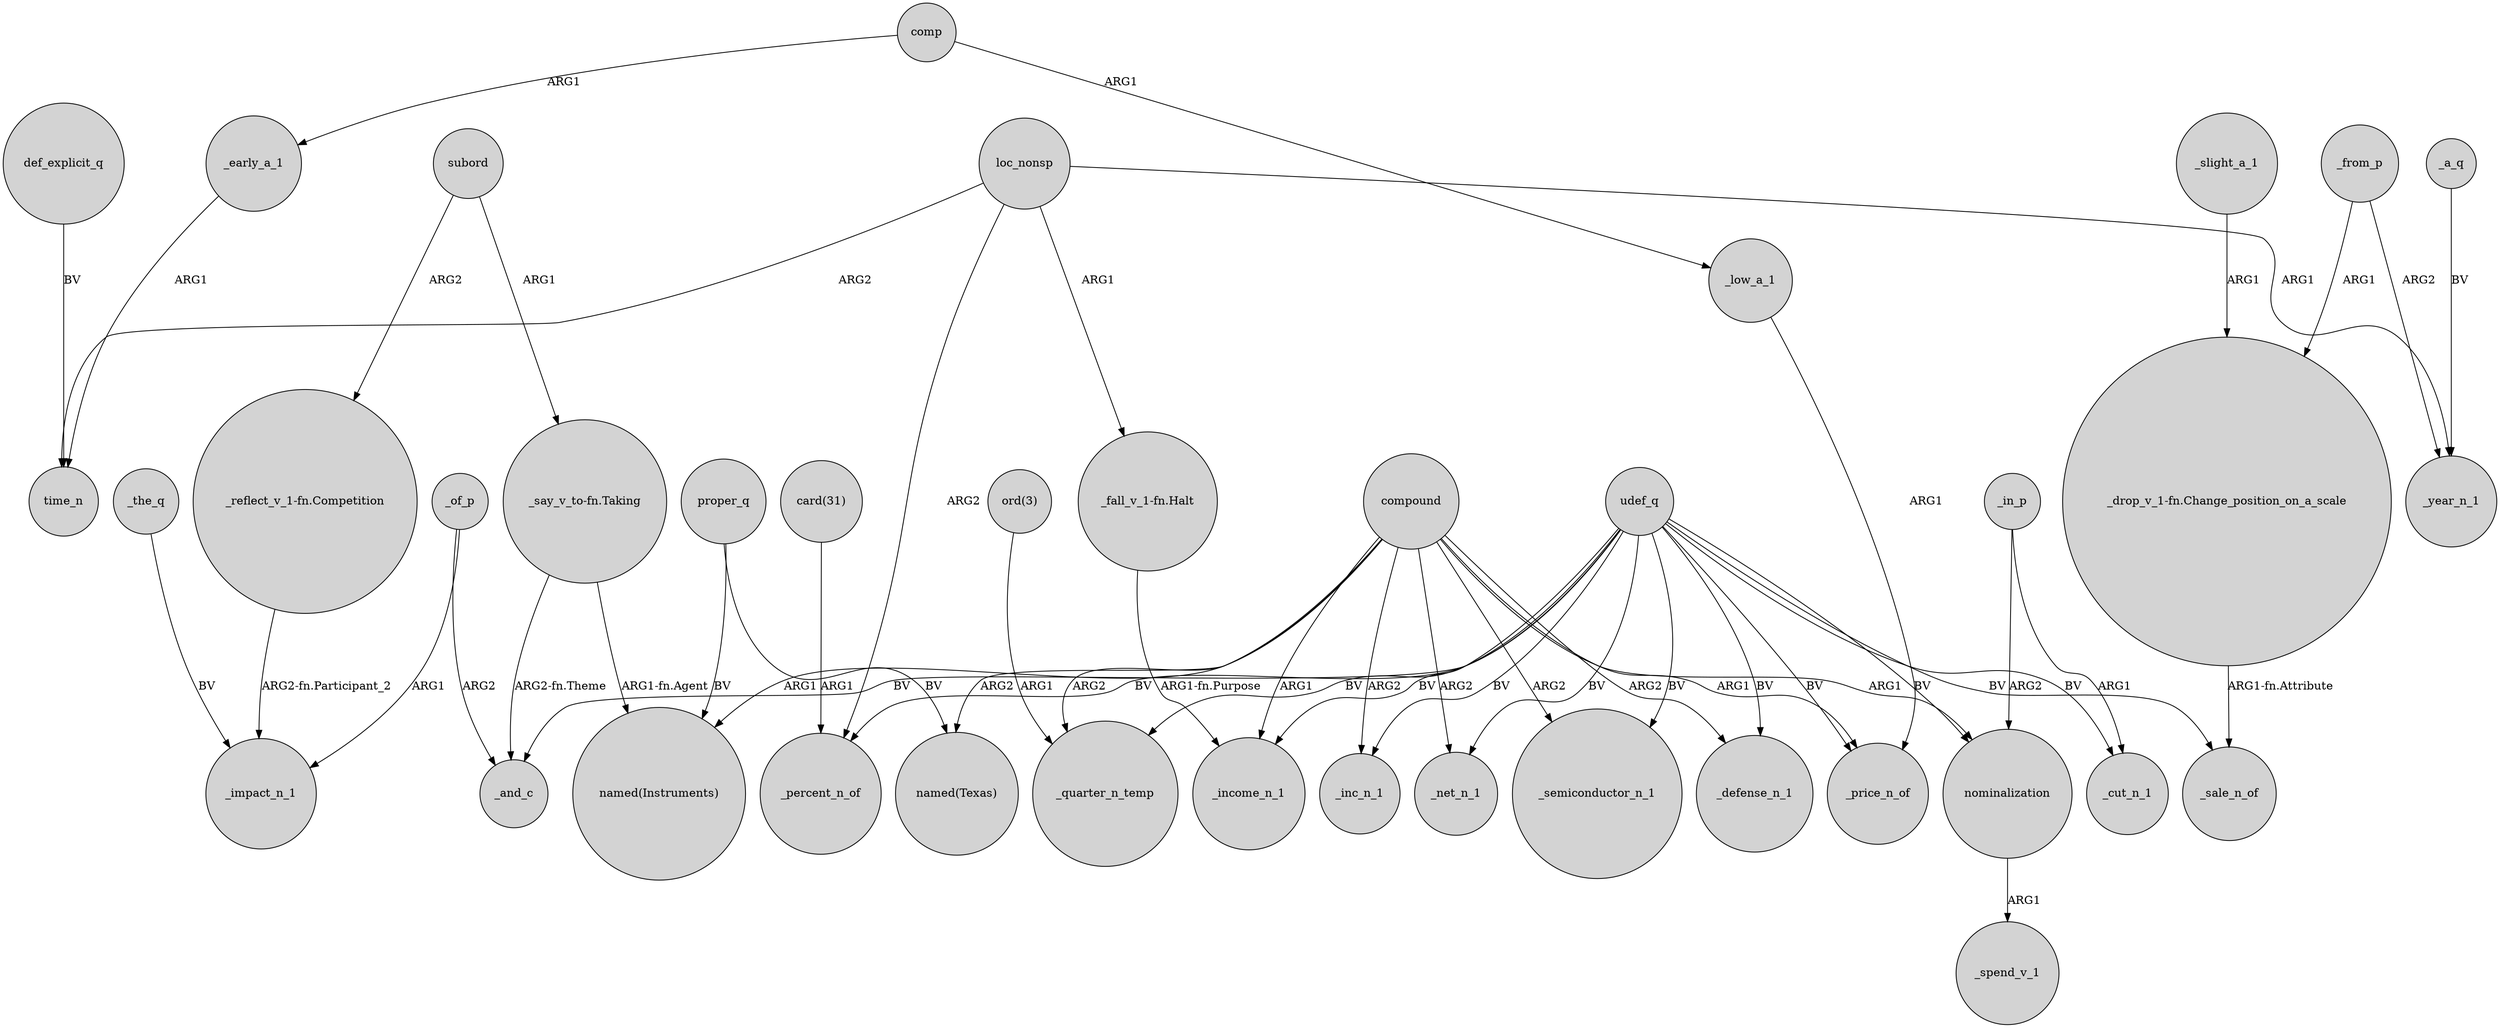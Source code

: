 digraph {
	node [shape=circle style=filled]
	_early_a_1 -> time_n [label=ARG1]
	proper_q -> "named(Texas)" [label=BV]
	"card(31)" -> _percent_n_of [label=ARG1]
	proper_q -> "named(Instruments)" [label=BV]
	_of_p -> _and_c [label=ARG2]
	compound -> _net_n_1 [label=ARG2]
	"ord(3)" -> _quarter_n_temp [label=ARG1]
	comp -> _low_a_1 [label=ARG1]
	_the_q -> _impact_n_1 [label=BV]
	_of_p -> _impact_n_1 [label=ARG1]
	"_say_v_to-fn.Taking" -> _and_c [label="ARG2-fn.Theme"]
	udef_q -> _price_n_of [label=BV]
	loc_nonsp -> _year_n_1 [label=ARG1]
	udef_q -> _income_n_1 [label=BV]
	udef_q -> nominalization [label=BV]
	compound -> "named(Texas)" [label=ARG2]
	udef_q -> _semiconductor_n_1 [label=BV]
	comp -> _early_a_1 [label=ARG1]
	udef_q -> _sale_n_of [label=BV]
	"_say_v_to-fn.Taking" -> "named(Instruments)" [label="ARG1-fn.Agent"]
	udef_q -> _defense_n_1 [label=BV]
	_a_q -> _year_n_1 [label=BV]
	udef_q -> _and_c [label=BV]
	_low_a_1 -> _price_n_of [label=ARG1]
	nominalization -> _spend_v_1 [label=ARG1]
	compound -> nominalization [label=ARG1]
	subord -> "_say_v_to-fn.Taking" [label=ARG1]
	udef_q -> _inc_n_1 [label=BV]
	loc_nonsp -> "_fall_v_1-fn.Halt" [label=ARG1]
	compound -> "named(Instruments)" [label=ARG1]
	compound -> _inc_n_1 [label=ARG2]
	compound -> _income_n_1 [label=ARG1]
	compound -> _quarter_n_temp [label=ARG2]
	"_drop_v_1-fn.Change_position_on_a_scale" -> _sale_n_of [label="ARG1-fn.Attribute"]
	_from_p -> "_drop_v_1-fn.Change_position_on_a_scale" [label=ARG1]
	udef_q -> _percent_n_of [label=BV]
	udef_q -> _net_n_1 [label=BV]
	"_reflect_v_1-fn.Competition" -> _impact_n_1 [label="ARG2-fn.Participant_2"]
	_from_p -> _year_n_1 [label=ARG2]
	udef_q -> _quarter_n_temp [label=BV]
	_in_p -> _cut_n_1 [label=ARG1]
	"_fall_v_1-fn.Halt" -> _income_n_1 [label="ARG1-fn.Purpose"]
	def_explicit_q -> time_n [label=BV]
	compound -> _semiconductor_n_1 [label=ARG2]
	compound -> _defense_n_1 [label=ARG2]
	loc_nonsp -> time_n [label=ARG2]
	_slight_a_1 -> "_drop_v_1-fn.Change_position_on_a_scale" [label=ARG1]
	_in_p -> nominalization [label=ARG2]
	subord -> "_reflect_v_1-fn.Competition" [label=ARG2]
	compound -> _price_n_of [label=ARG1]
	udef_q -> _cut_n_1 [label=BV]
	loc_nonsp -> _percent_n_of [label=ARG2]
}
